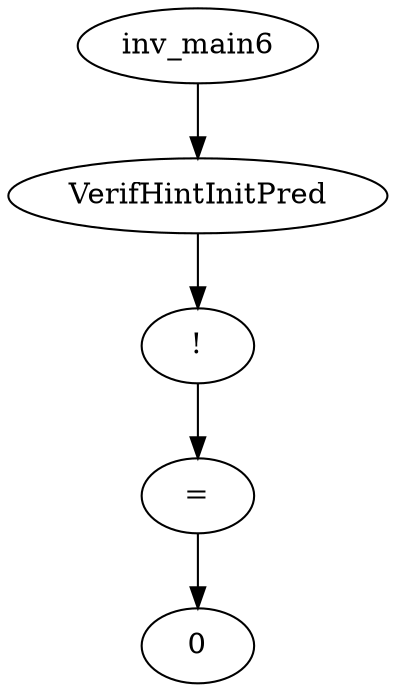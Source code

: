 digraph dag {
0 [label="inv_main6"];
1 [label="VerifHintInitPred"];
2 [label="!"];
3 [label="="];
4 [label="0"];
0->1
1->2
2->3
3 -> 4
}
